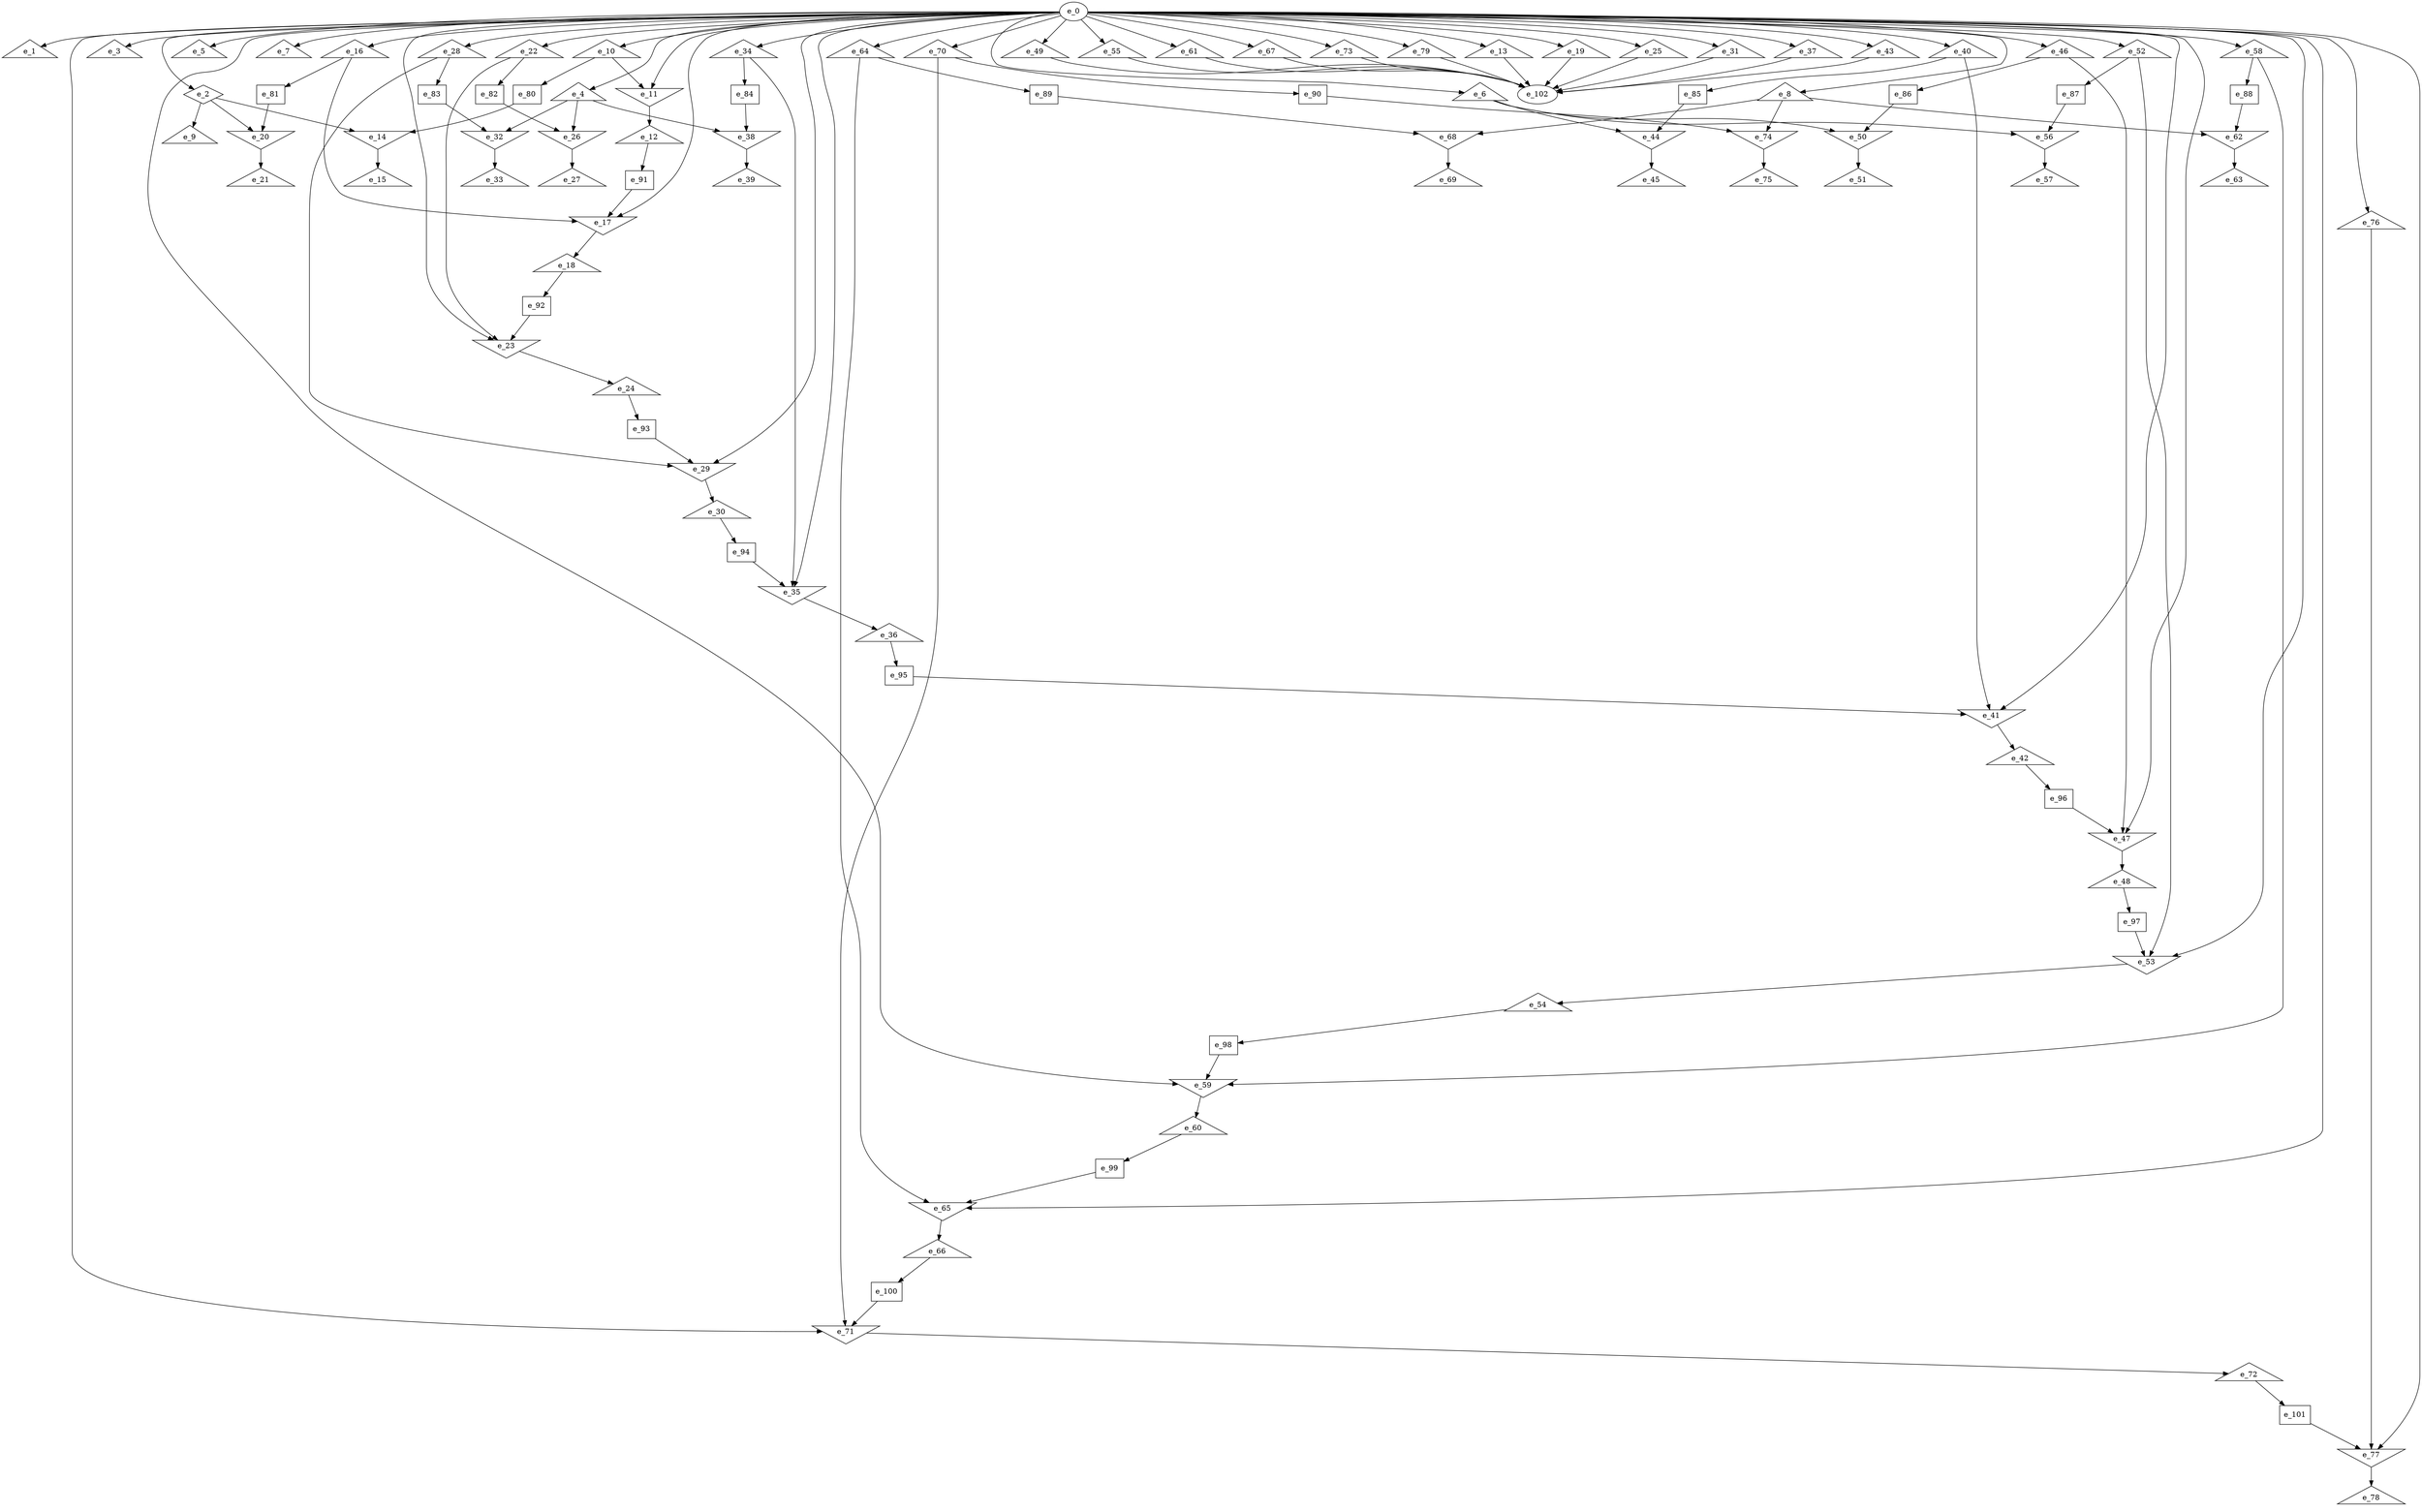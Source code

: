 digraph control_path {
  e_0: entry_node : n ;
  e_1 [shape = triangle];
  e_2 [shape = diamond];
  e_3 [shape = triangle];
  e_4 [shape = triangle];
  e_5 [shape = triangle];
  e_6 [shape = triangle];
  e_7 [shape = triangle];
  e_8 [shape = triangle];
  e_9 [shape = triangle];
  e_10 [shape = triangle];
  e_11 [shape = invtriangle];
  e_12 [shape = triangle];
  e_13 [shape = triangle];
  e_14 [shape = invtriangle];
  e_15 [shape = triangle];
  e_16 [shape = triangle];
  e_17 [shape = invtriangle];
  e_18 [shape = triangle];
  e_19 [shape = triangle];
  e_20 [shape = invtriangle];
  e_21 [shape = triangle];
  e_22 [shape = triangle];
  e_23 [shape = invtriangle];
  e_24 [shape = triangle];
  e_25 [shape = triangle];
  e_26 [shape = invtriangle];
  e_27 [shape = triangle];
  e_28 [shape = triangle];
  e_29 [shape = invtriangle];
  e_30 [shape = triangle];
  e_31 [shape = triangle];
  e_32 [shape = invtriangle];
  e_33 [shape = triangle];
  e_34 [shape = triangle];
  e_35 [shape = invtriangle];
  e_36 [shape = triangle];
  e_37 [shape = triangle];
  e_38 [shape = invtriangle];
  e_39 [shape = triangle];
  e_40 [shape = triangle];
  e_41 [shape = invtriangle];
  e_42 [shape = triangle];
  e_43 [shape = triangle];
  e_44 [shape = invtriangle];
  e_45 [shape = triangle];
  e_46 [shape = triangle];
  e_47 [shape = invtriangle];
  e_48 [shape = triangle];
  e_49 [shape = triangle];
  e_50 [shape = invtriangle];
  e_51 [shape = triangle];
  e_52 [shape = triangle];
  e_53 [shape = invtriangle];
  e_54 [shape = triangle];
  e_55 [shape = triangle];
  e_56 [shape = invtriangle];
  e_57 [shape = triangle];
  e_58 [shape = triangle];
  e_59 [shape = invtriangle];
  e_60 [shape = triangle];
  e_61 [shape = triangle];
  e_62 [shape = invtriangle];
  e_63 [shape = triangle];
  e_64 [shape = triangle];
  e_65 [shape = invtriangle];
  e_66 [shape = triangle];
  e_67 [shape = triangle];
  e_68 [shape = invtriangle];
  e_69 [shape = triangle];
  e_70 [shape = triangle];
  e_71 [shape = invtriangle];
  e_72 [shape = triangle];
  e_73 [shape = triangle];
  e_74 [shape = invtriangle];
  e_75 [shape = triangle];
  e_76 [shape = triangle];
  e_77 [shape = invtriangle];
  e_78 [shape = triangle];
  e_79 [shape = triangle];
  e_80 [shape = dot];
  e_81 [shape = dot];
  e_82 [shape = dot];
  e_83 [shape = dot];
  e_84 [shape = dot];
  e_85 [shape = dot];
  e_86 [shape = dot];
  e_87 [shape = dot];
  e_88 [shape = dot];
  e_89 [shape = dot];
  e_90 [shape = dot];
  e_91 [shape = dot];
  e_92 [shape = dot];
  e_93 [shape = dot];
  e_94 [shape = dot];
  e_95 [shape = dot];
  e_96 [shape = dot];
  e_97 [shape = dot];
  e_98 [shape = dot];
  e_99 [shape = dot];
  e_100 [shape = dot];
  e_101 [shape = dot];
  e_102: exit_node : s ;
  e_0 -> e_1;
  e_0 -> e_2;
  e_0 -> e_3;
  e_0 -> e_4;
  e_0 -> e_5;
  e_0 -> e_6;
  e_0 -> e_7;
  e_0 -> e_8;
  e_2 -> e_9;
  e_0 -> e_10;
  e_0 -> e_11;
  e_10 -> e_11;
  e_11 -> e_12;
  e_0 -> e_13;
  e_2 -> e_14;
  e_80 -> e_14;
  e_14 -> e_15;
  e_0 -> e_16;
  e_91 -> e_17;
  e_0 -> e_17;
  e_16 -> e_17;
  e_17 -> e_18;
  e_0 -> e_19;
  e_2 -> e_20;
  e_81 -> e_20;
  e_20 -> e_21;
  e_0 -> e_22;
  e_92 -> e_23;
  e_22 -> e_23;
  e_0 -> e_23;
  e_23 -> e_24;
  e_0 -> e_25;
  e_4 -> e_26;
  e_82 -> e_26;
  e_26 -> e_27;
  e_0 -> e_28;
  e_93 -> e_29;
  e_28 -> e_29;
  e_0 -> e_29;
  e_29 -> e_30;
  e_0 -> e_31;
  e_4 -> e_32;
  e_83 -> e_32;
  e_32 -> e_33;
  e_0 -> e_34;
  e_94 -> e_35;
  e_0 -> e_35;
  e_34 -> e_35;
  e_35 -> e_36;
  e_0 -> e_37;
  e_4 -> e_38;
  e_84 -> e_38;
  e_38 -> e_39;
  e_0 -> e_40;
  e_40 -> e_41;
  e_95 -> e_41;
  e_0 -> e_41;
  e_41 -> e_42;
  e_0 -> e_43;
  e_85 -> e_44;
  e_6 -> e_44;
  e_44 -> e_45;
  e_0 -> e_46;
  e_46 -> e_47;
  e_96 -> e_47;
  e_0 -> e_47;
  e_47 -> e_48;
  e_0 -> e_49;
  e_86 -> e_50;
  e_6 -> e_50;
  e_50 -> e_51;
  e_0 -> e_52;
  e_52 -> e_53;
  e_97 -> e_53;
  e_0 -> e_53;
  e_53 -> e_54;
  e_0 -> e_55;
  e_87 -> e_56;
  e_6 -> e_56;
  e_56 -> e_57;
  e_0 -> e_58;
  e_98 -> e_59;
  e_0 -> e_59;
  e_58 -> e_59;
  e_59 -> e_60;
  e_0 -> e_61;
  e_88 -> e_62;
  e_8 -> e_62;
  e_62 -> e_63;
  e_0 -> e_64;
  e_99 -> e_65;
  e_0 -> e_65;
  e_64 -> e_65;
  e_65 -> e_66;
  e_0 -> e_67;
  e_89 -> e_68;
  e_8 -> e_68;
  e_68 -> e_69;
  e_0 -> e_70;
  e_100 -> e_71;
  e_0 -> e_71;
  e_70 -> e_71;
  e_71 -> e_72;
  e_0 -> e_73;
  e_90 -> e_74;
  e_8 -> e_74;
  e_74 -> e_75;
  e_0 -> e_76;
  e_101 -> e_77;
  e_0 -> e_77;
  e_76 -> e_77;
  e_77 -> e_78;
  e_0 -> e_79;
  e_10 -> e_80;
  e_16 -> e_81;
  e_22 -> e_82;
  e_28 -> e_83;
  e_34 -> e_84;
  e_40 -> e_85;
  e_46 -> e_86;
  e_52 -> e_87;
  e_58 -> e_88;
  e_64 -> e_89;
  e_70 -> e_90;
  e_12 -> e_91;
  e_18 -> e_92;
  e_24 -> e_93;
  e_30 -> e_94;
  e_36 -> e_95;
  e_42 -> e_96;
  e_48 -> e_97;
  e_54 -> e_98;
  e_60 -> e_99;
  e_66 -> e_100;
  e_72 -> e_101;
  e_73 -> e_102;
  e_49 -> e_102;
  e_43 -> e_102;
  e_55 -> e_102;
  e_19 -> e_102;
  e_37 -> e_102;
  e_79 -> e_102;
  e_31 -> e_102;
  e_25 -> e_102;
  e_67 -> e_102;
  e_61 -> e_102;
  e_13 -> e_102;
}
